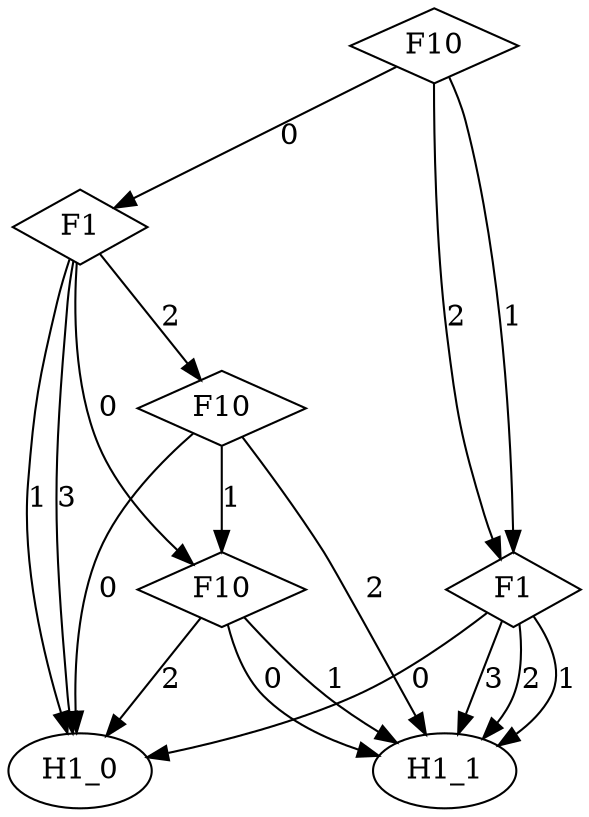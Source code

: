 digraph {
node [label=H1_0,style=""] H1_0
node [label=H1_1,style=""] H1_1
node [label=H1_1,style=""] H1_1
node [label=H1_1,style=""] H1_1
node [label=H1_0,style=""] H1_0
node [label=H1_1,style=""] H1_1
node [label=H1_1,style=""] H1_1
node [label=H1_1,style=""] H1_1
node [label=H1_0,style=""] H1_0
node [label=H1_0,style=""] H1_0
node [label=H1_0,style=""] H1_0
node [label=F10,shape="diamond",style=""] 4
node [label=F10,shape="diamond",style=""] 3
node [label=F1,shape="diamond",style=""] 2
node [label=F1,shape="diamond",style=""] 1
node [label=F10,shape="diamond",style=""] 0

4 -> H1_0 [label="2"]
4 -> H1_1 [label="1"]
4 -> H1_1 [label="0"]
3 -> H1_1 [label="2"]
3 -> 4 [label="1"]
3 -> H1_0 [label="0"]
2 -> H1_1 [label="3"]
2 -> H1_1 [label="2"]
2 -> H1_1 [label="1"]
2 -> H1_0 [label="0"]
1 -> H1_0 [label="3"]
1 -> 3 [label="2"]
1 -> H1_0 [label="1"]
1 -> 4 [label="0"]
0 -> 2 [label="2"]
0 -> 2 [label="1"]
0 -> 1 [label="0"]
}